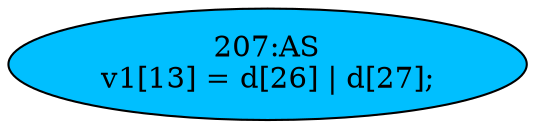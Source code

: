 strict digraph "" {
	node [label="\N"];
	"207:AS"	 [ast="<pyverilog.vparser.ast.Assign object at 0x7f4056d88810>",
		def_var="['v1']",
		fillcolor=deepskyblue,
		label="207:AS
v1[13] = d[26] | d[27];",
		statements="[]",
		style=filled,
		typ=Assign,
		use_var="['d', 'd']"];
}
